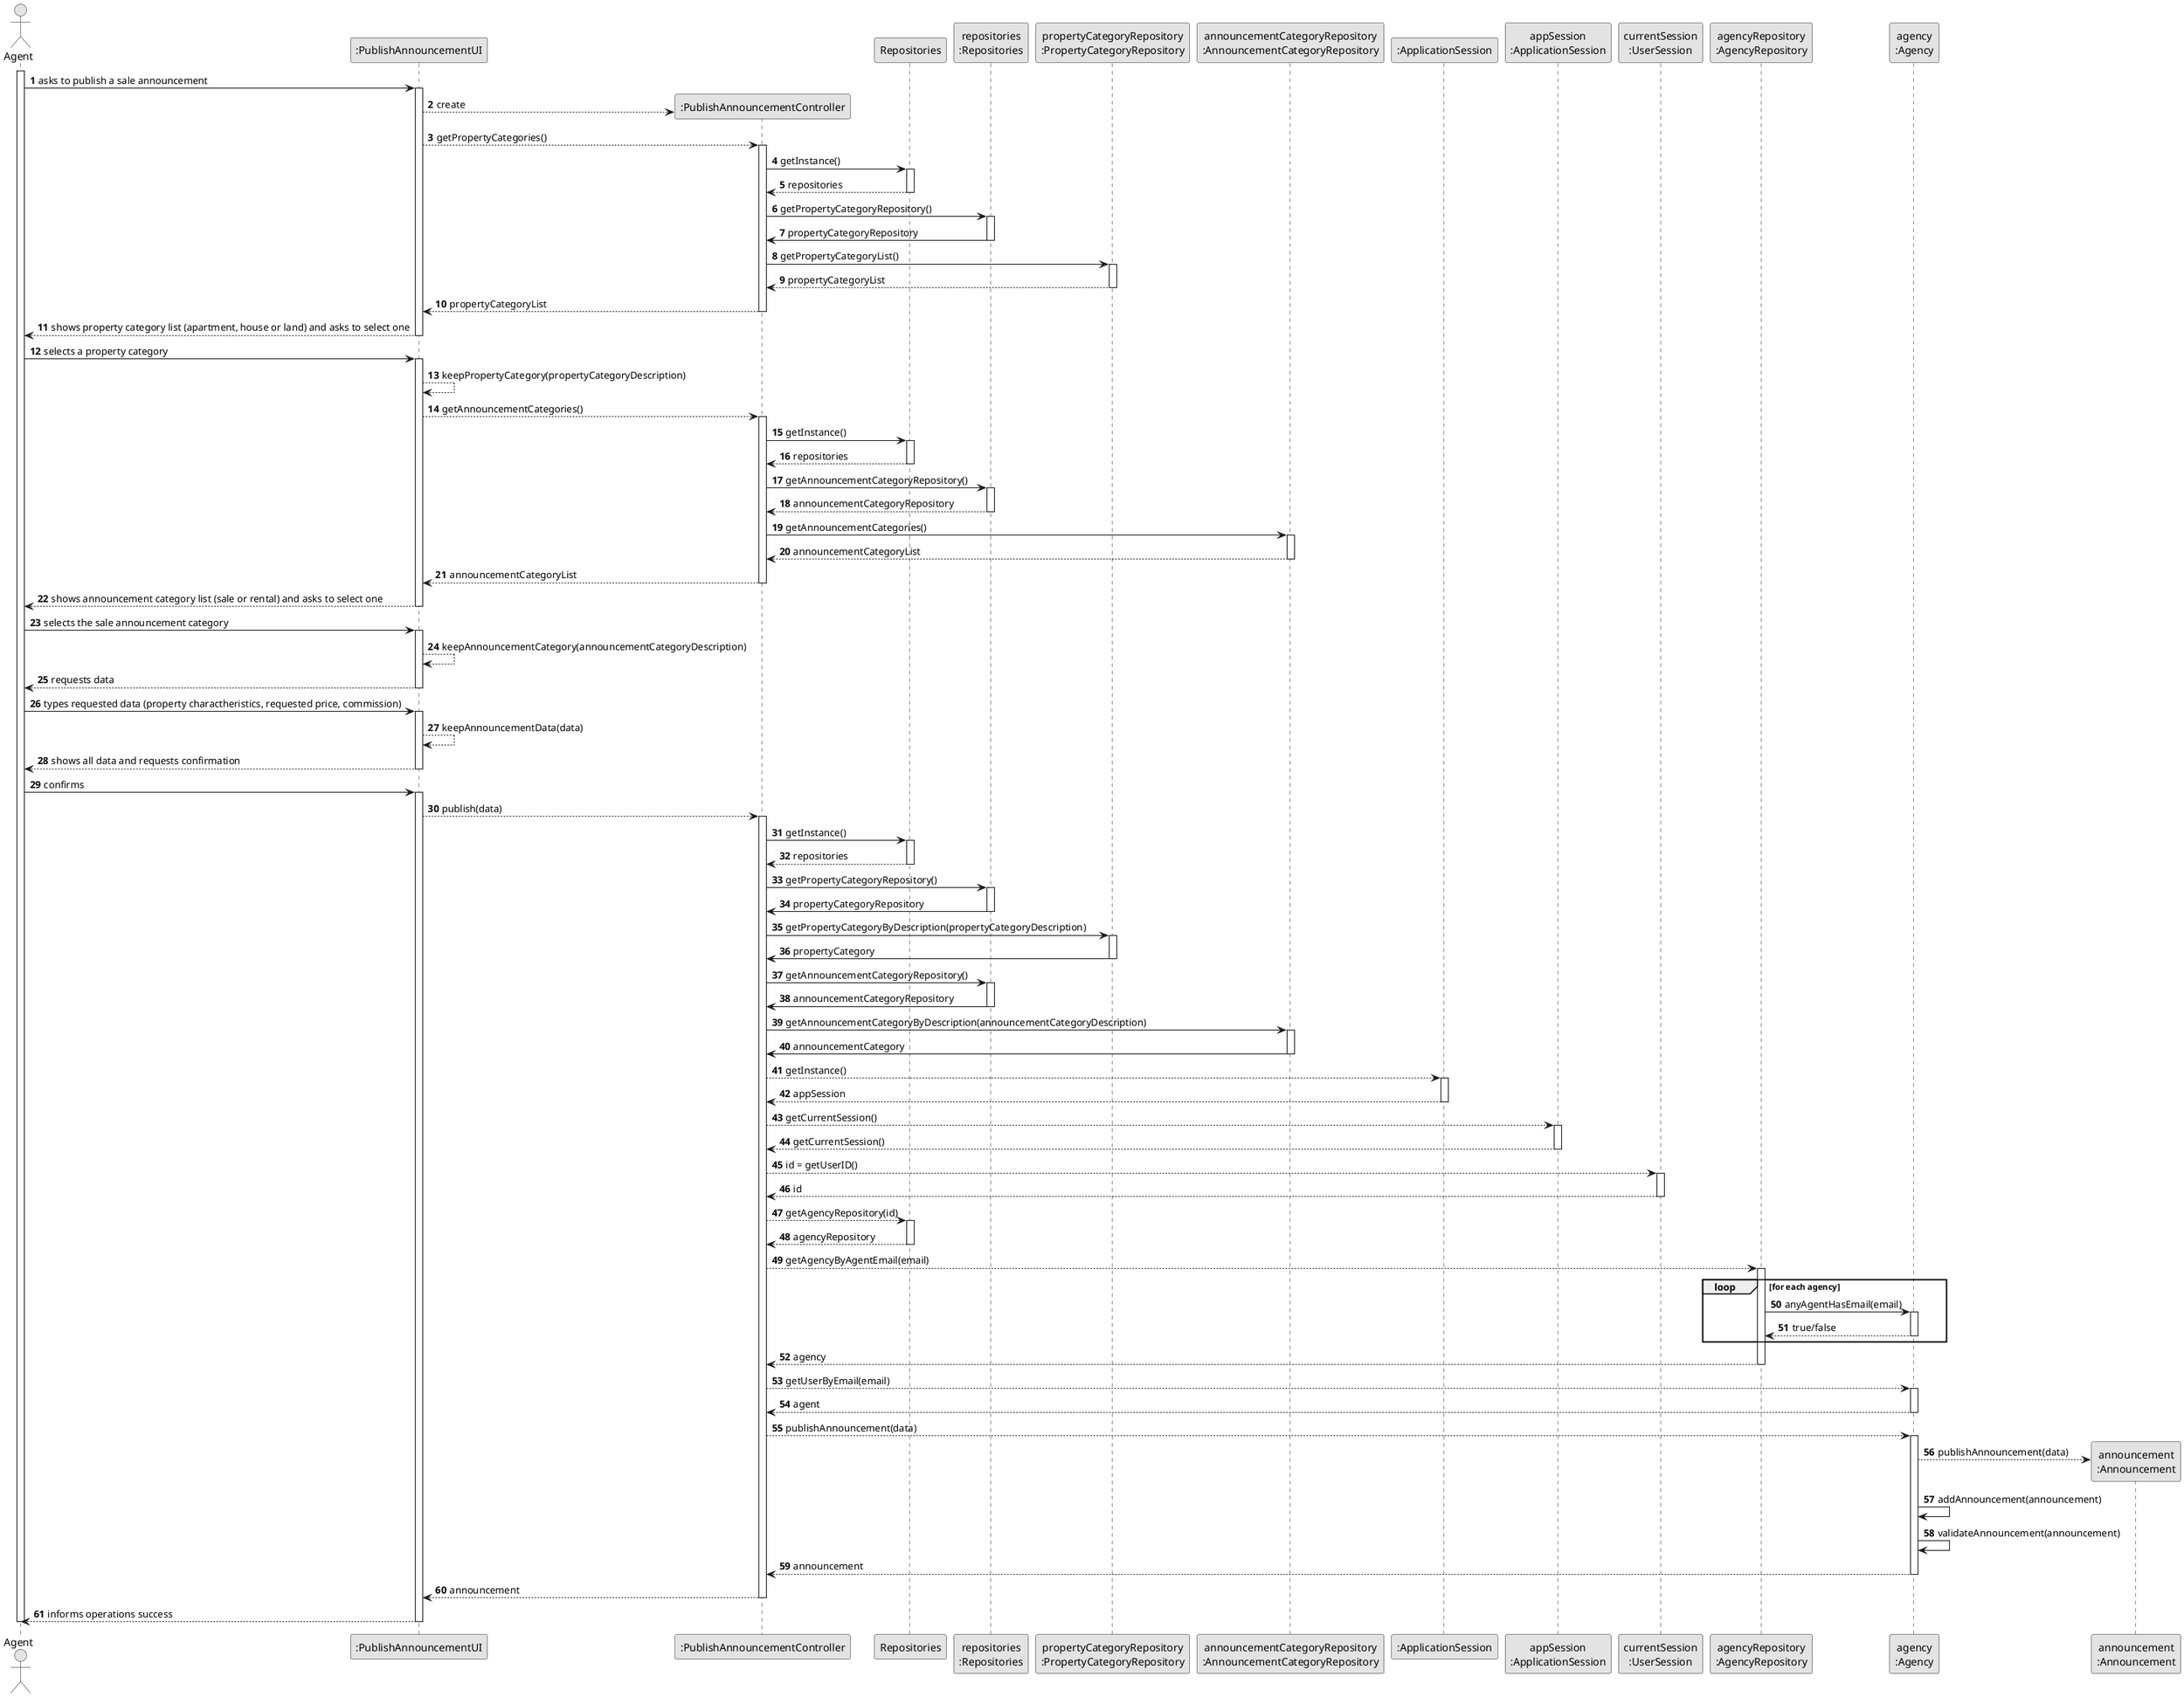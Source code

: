 @startuml
'https://plantuml.com/sequence-diagram
skinparam monochrome true
skinparam packageStyle rectangle
skinparam shadowing false

autonumber

actor "Agent" as Agent
participant ":PublishAnnouncementUI" as UI
participant ":PublishAnnouncementController" as Controller
participant "Repositories" as RepositorySingleton
participant "repositories\n:Repositories" as RepositoryInstance
participant "propertyCategoryRepository\n:PropertyCategoryRepository" as PropertyCategoryRepository
participant "announcementCategoryRepository\n:AnnouncementCategoryRepository" as AnnouncementCategoryRepository
participant ":ApplicationSession" as ApplicationSession
participant "appSession\n:ApplicationSession" as AppSession
participant "currentSession\n:UserSession" as CurrentSession
participant "agencyRepository\n:AgencyRepository" as AgencyRepository
participant "agency\n:Agency" as Agency
participant "announcement\n:Announcement" as Announcement

activate Agent

    Agent -> UI : asks to publish a sale announcement
    activate UI

            UI --> Controller** : create

            UI --> Controller : getPropertyCategories()
            activate Controller

                Controller -> RepositorySingleton : getInstance()
                activate RepositorySingleton

                RepositorySingleton --> Controller: repositories
                deactivate RepositorySingleton

                Controller -> RepositoryInstance : getPropertyCategoryRepository()
                activate RepositoryInstance

                RepositoryInstance -> Controller : propertyCategoryRepository
                deactivate RepositoryInstance

                Controller -> PropertyCategoryRepository : getPropertyCategoryList()
                activate PropertyCategoryRepository

                PropertyCategoryRepository --> Controller : propertyCategoryList
                deactivate PropertyCategoryRepository

            Controller --> UI : propertyCategoryList
            deactivate Controller

    UI --> Agent : shows property category list (apartment, house or land) and asks to select one
    deactivate UI

     Agent -> UI : selects a property category
     activate UI

            UI --> UI : keepPropertyCategory(propertyCategoryDescription)

            UI --> Controller : getAnnouncementCategories()
            activate Controller

                Controller -> RepositorySingleton : getInstance()
                            activate RepositorySingleton

                                RepositorySingleton --> Controller: repositories
                            deactivate RepositorySingleton

                            Controller -> RepositoryInstance : getAnnouncementCategoryRepository()
                            activate RepositoryInstance

                                RepositoryInstance --> Controller: announcementCategoryRepository
                            deactivate RepositoryInstance

                            Controller -> AnnouncementCategoryRepository : getAnnouncementCategories()
                            activate AnnouncementCategoryRepository

                                AnnouncementCategoryRepository --> Controller : announcementCategoryList
                            deactivate AnnouncementCategoryRepository






            Controller --> UI : announcementCategoryList
            deactivate Controller

     UI --> Agent : shows announcement category list (sale or rental) and asks to select one
     deactivate UI

     Agent -> UI : selects the sale announcement category
     activate UI

            UI --> UI : keepAnnouncementCategory(announcementCategoryDescription)

     UI --> Agent : requests data
     deactivate UI

     Agent -> UI : types requested data (property charactheristics, requested price, commission)
     activate UI

        UI --> UI : keepAnnouncementData(data)

     UI --> Agent : shows all data and requests confirmation
     deactivate UI

     Agent -> UI : confirms
     activate UI

        UI -->  Controller : publish(data)
        activate Controller

        Controller -> RepositorySingleton : getInstance()
         activate RepositorySingleton

        RepositorySingleton --> Controller: repositories
        deactivate RepositorySingleton

        Controller -> RepositoryInstance : getPropertyCategoryRepository()
        activate RepositoryInstance

        RepositoryInstance -> Controller : propertyCategoryRepository
        deactivate RepositoryInstance

        Controller -> PropertyCategoryRepository : getPropertyCategoryByDescription(propertyCategoryDescription)
        activate PropertyCategoryRepository

        PropertyCategoryRepository -> Controller : propertyCategory
        deactivate PropertyCategoryRepository

        Controller -> RepositoryInstance : getAnnouncementCategoryRepository()
        activate RepositoryInstance

        RepositoryInstance -> Controller : announcementCategoryRepository
        deactivate RepositoryInstance

        Controller -> AnnouncementCategoryRepository : getAnnouncementCategoryByDescription(announcementCategoryDescription)
        activate AnnouncementCategoryRepository

        AnnouncementCategoryRepository -> Controller : announcementCategory
        deactivate AnnouncementCategoryRepository

        Controller --> ApplicationSession : getInstance()
        activate ApplicationSession

        ApplicationSession --> Controller : appSession
        deactivate ApplicationSession

        Controller --> AppSession : getCurrentSession()
        activate AppSession

        AppSession --> Controller : getCurrentSession()
        deactivate AppSession

        Controller --> CurrentSession : id = getUserID()
        activate CurrentSession

        CurrentSession --> Controller : id
        deactivate CurrentSession

        Controller --> RepositorySingleton : getAgencyRepository(id)
        activate RepositorySingleton

        RepositorySingleton --> Controller : agencyRepository
        deactivate RepositorySingleton

        Controller --> AgencyRepository : getAgencyByAgentEmail(email)
        activate AgencyRepository

        loop for each agency
            AgencyRepository -> Agency : anyAgentHasEmail(email)
            activate Agency

            Agency --> AgencyRepository : true/false
            deactivate Agency
        end

        AgencyRepository --> Controller : agency
        deactivate AgencyRepository

        Controller --> Agency : getUserByEmail(email)
        activate Agency

        Agency --> Controller : agent
        deactivate Agency

        Controller --> Agency : publishAnnouncement(data)
        activate Agency

        Agency --> Announcement** : publishAnnouncement(data)

        Agency -> Agency : addAnnouncement(announcement)

        Agency -> Agency : validateAnnouncement(announcement)

        Agency --> Controller : announcement
        deactivate Agency

        Controller --> UI : announcement
        deactivate Controller

     UI --> Agent : informs operations success
     deactivate UI

deactivate Agent

@enduml